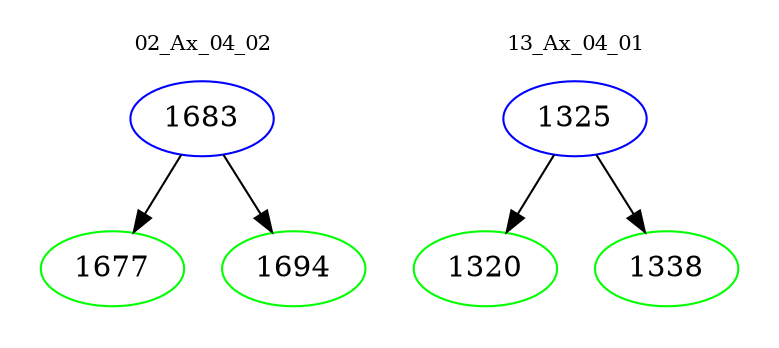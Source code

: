 digraph{
subgraph cluster_0 {
color = white
label = "02_Ax_04_02";
fontsize=10;
T0_1683 [label="1683", color="blue"]
T0_1683 -> T0_1677 [color="black"]
T0_1677 [label="1677", color="green"]
T0_1683 -> T0_1694 [color="black"]
T0_1694 [label="1694", color="green"]
}
subgraph cluster_1 {
color = white
label = "13_Ax_04_01";
fontsize=10;
T1_1325 [label="1325", color="blue"]
T1_1325 -> T1_1320 [color="black"]
T1_1320 [label="1320", color="green"]
T1_1325 -> T1_1338 [color="black"]
T1_1338 [label="1338", color="green"]
}
}
